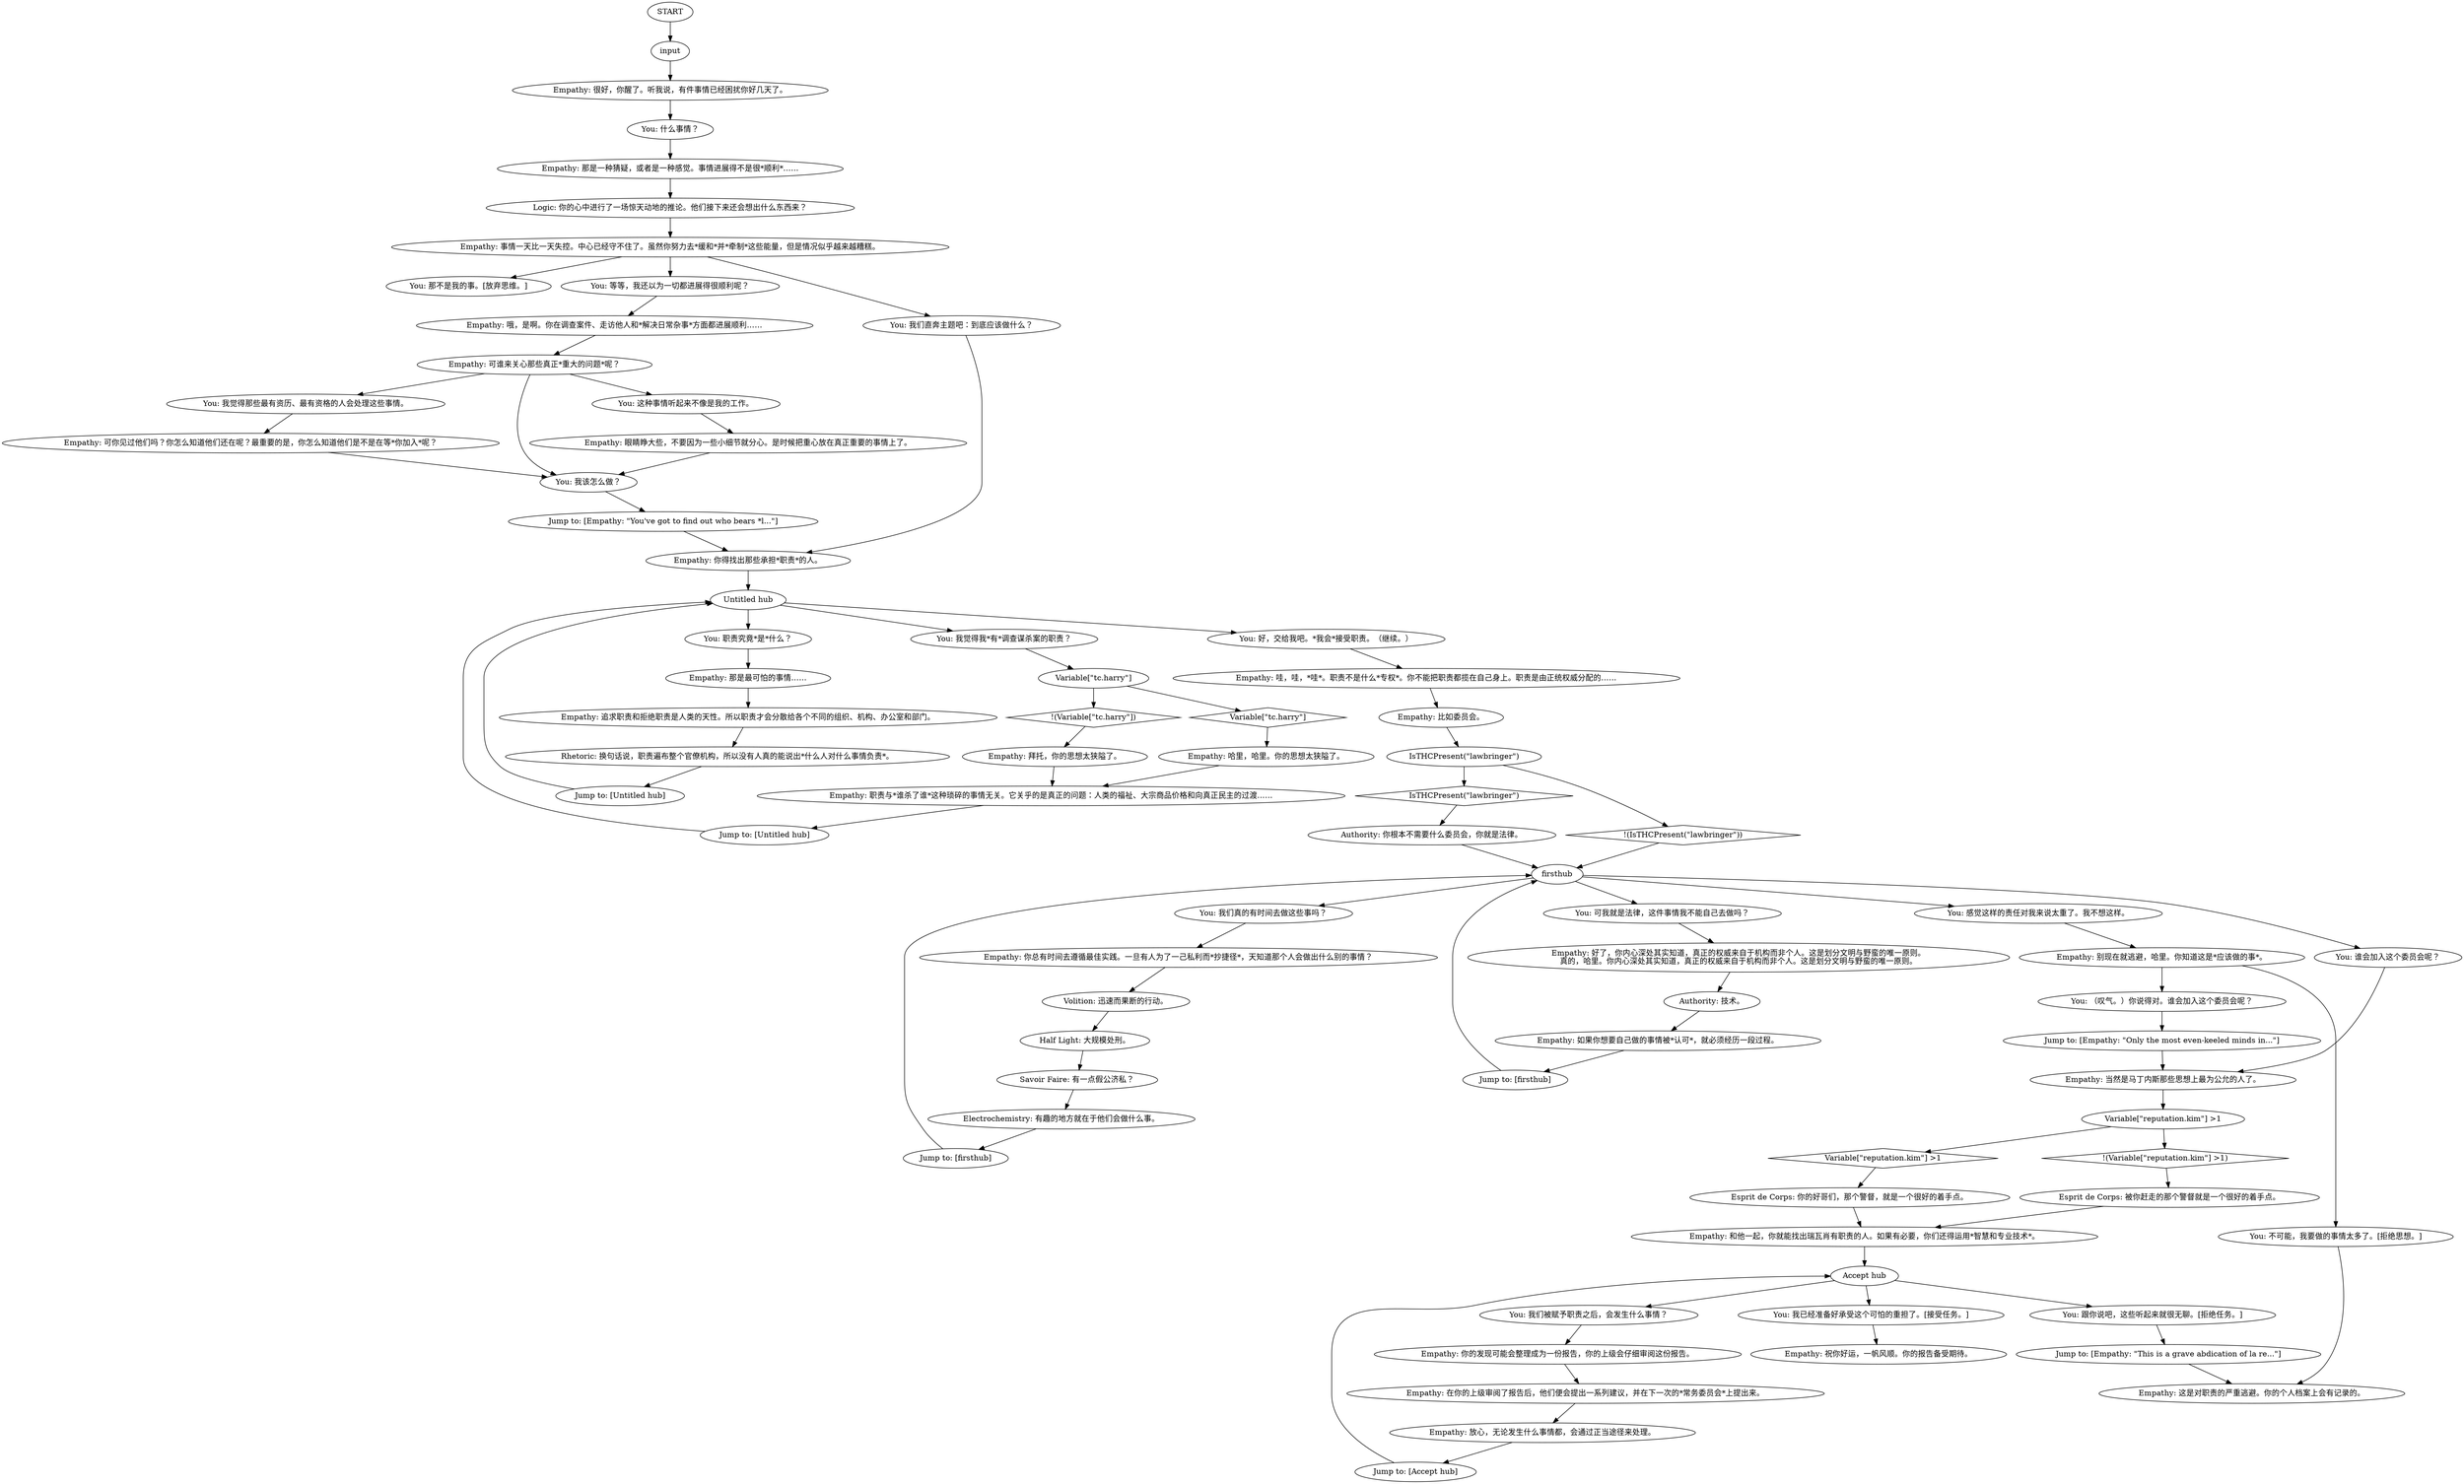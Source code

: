 # WHIRLING F2 ORB / Moralist Quest Initiation
# Empathy tells you it's time to take responsibility... by convening a committee to spread responsibility around.
# ==================================================
digraph G {
	  0 [label="START"];
	  1 [label="input"];
	  2 [label="Empathy: 很好，你醒了。听我说，有件事情已经困扰你好几天了。"];
	  3 [label="Empathy: 那是一种猜疑，或者是一种感觉。事情进展得不是很*顺利*……"];
	  4 [label="Empathy: 可谁来关心那些真正*重大的问题*呢？"];
	  5 [label="Empathy: 可你见过他们吗？你怎么知道他们还在呢？最重要的是，你怎么知道他们是不是在等*你加入*呢？"];
	  6 [label="Jump to: [Empathy: \"Only the most even-keeled minds in...\"]"];
	  7 [label="You: 那不是我的事。[放弃思维。]"];
	  8 [label="Empathy: 你得找出那些承担*职责*的人。"];
	  9 [label="You: 我觉得那些最有资历、最有资格的人会处理这些事情。"];
	  10 [label="Esprit de Corps: 你的好哥们，那个警督，就是一个很好的着手点。"];
	  11 [label="Variable[\"tc.harry\"]"];
	  12 [label="Variable[\"tc.harry\"]", shape=diamond];
	  13 [label="!(Variable[\"tc.harry\"])", shape=diamond];
	  14 [label="Empathy: 事情一天比一天失控。中心已经守不住了。虽然你努力去*缓和*并*牵制*这些能量，但是情况似乎越来越糟糕。"];
	  15 [label="You: 我该怎么做？"];
	  16 [label="Untitled hub"];
	  17 [label="You: 不可能，我要做的事情太多了。[拒绝思想。]"];
	  18 [label="Empathy: 好了，你内心深处其实知道，真正的权威来自于机构而非个人。这是划分文明与野蛮的唯一原则。\n真的，哈里。你内心深处其实知道，真正的权威来自于机构而非个人。这是划分文明与野蛮的唯一原则。"];
	  19 [label="Empathy: 如果你想要自己做的事情被*认可*，就必须经历一段过程。"];
	  20 [label="Esprit de Corps: 被你赶走的那个警督就是一个很好的着手点。"];
	  21 [label="Empathy: 哦，是啊。你在调查案件、走访他人和*解决日常杂事*方面都进展顺利……"];
	  22 [label="You: 职责究竟*是*什么？"];
	  23 [label="Empathy: 职责与*谁杀了谁*这种琐碎的事情无关。它关乎的是真正的问题：人类的福祉、大宗商品价格和向真正民主的过渡……"];
	  24 [label="Variable[\"reputation.kim\"] >1"];
	  25 [label="Variable[\"reputation.kim\"] >1", shape=diamond];
	  26 [label="!(Variable[\"reputation.kim\"] >1)", shape=diamond];
	  27 [label="Jump to: [Empathy: \"You've got to find out who bears *l...\"]"];
	  28 [label="You: 我觉得我*有*调查谋杀案的职责？"];
	  29 [label="IsTHCPresent(\"lawbringer\")"];
	  30 [label="IsTHCPresent(\"lawbringer\")", shape=diamond];
	  31 [label="!(IsTHCPresent(\"lawbringer\"))", shape=diamond];
	  32 [label="Empathy: 眼睛睁大些，不要因为一些小细节就分心。是时候把重心放在真正重要的事情上了。"];
	  33 [label="Empathy: 哇，哇，*哇*。职责不是什么*专权*。你不能把职责都揽在自己身上。职责是由正统权威分配的……"];
	  34 [label="You: 我们被赋予职责之后，会发生什么事情？"];
	  35 [label="You: 这种事情听起来不像是我的工作。"];
	  36 [label="You: 我们真的有时间去做这些事吗？"];
	  37 [label="Rhetoric: 换句话说，职责遍布整个官僚机构，所以没有人真的能说出*什么人对什么事情负责*。"];
	  38 [label="Authority: 你根本不需要什么委员会，你就是法律。"];
	  39 [label="Authority: 技术。"];
	  40 [label="Electrochemistry: 有趣的地方就在于他们会做什么事。"];
	  41 [label="Half Light: 大规模处刑。"];
	  42 [label="Savoir Faire: 有一点假公济私？"];
	  43 [label="You: 谁会加入这个委员会呢？"];
	  44 [label="Empathy: 当然是马丁内斯那些思想上最为公允的人了。"];
	  45 [label="Empathy: 和他一起，你就能找出瑞瓦肖有职责的人。如果有必要，你们还得运用*智慧和专业技术*。"];
	  46 [label="Empathy: 别现在就逃避，哈里。你知道这是*应该做的事*。"];
	  47 [label="You: 好，交给我吧。*我会*接受职责。（继续。）"];
	  48 [label="Accept hub"];
	  49 [label="Empathy: 放心，无论发生什么事情都，会通过正当途径来处理。"];
	  50 [label="Jump to: [Accept hub]"];
	  51 [label="You: 等等，我还以为一切都进展得很顺利呢？"];
	  52 [label="You: 可我就是法律，这件事情我不能自己去做吗？"];
	  53 [label="You: 感觉这样的责任对我来说太重了。我不想这样。"];
	  54 [label="Jump to: [Empathy: \"This is a grave abdication of la re...\"]"];
	  55 [label="Empathy: 追求职责和拒绝职责是人类的天性。所以职责才会分散给各个不同的组织、机构、办公室和部门。"];
	  56 [label="Empathy: 你的发现可能会整理成为一份报告，你的上级会仔细审阅这份报告。"];
	  57 [label="You: 什么事情？"];
	  58 [label="You: 我们直奔主题吧：到底应该做什么？"];
	  59 [label="Empathy: 那是最可怕的事情……"];
	  60 [label="You: 我已经准备好承受这个可怕的重担了。[接受任务。]"];
	  62 [label="Jump to: [firsthub]"];
	  63 [label="You: 跟你说吧，这些听起来就很无聊。[拒绝任务。]"];
	  64 [label="Empathy: 这是对职责的严重逃避。你的个人档案上会有记录的。"];
	  65 [label="Empathy: 拜托，你的思想太狭隘了。"];
	  66 [label="Jump to: [firsthub]"];
	  67 [label="Empathy: 哈里，哈里。你的思想太狭隘了。"];
	  68 [label="firsthub"];
	  69 [label="Empathy: 祝你好运，一帆风顺。你的报告备受期待。"];
	  70 [label="You: （叹气。）你说得对。谁会加入这个委员会呢？"];
	  71 [label="Empathy: 比如委员会。"];
	  72 [label="Volition: 迅速而果断的行动。"];
	  73 [label="Logic: 你的心中进行了一场惊天动地的推论。他们接下来还会想出什么东西来？"];
	  74 [label="Jump to: [Untitled hub]"];
	  75 [label="Empathy: 你总有时间去遵循最佳实践。一旦有人为了一己私利而*抄捷径*，天知道那个人会做出什么别的事情？"];
	  76 [label="Empathy: 在你的上级审阅了报告后，他们便会提出一系列建议，并在下一次的*常务委员会*上提出来。"];
	  77 [label="Jump to: [Untitled hub]"];
	  0 -> 1
	  1 -> 2
	  2 -> 57
	  3 -> 73
	  4 -> 9
	  4 -> 35
	  4 -> 15
	  5 -> 15
	  6 -> 44
	  8 -> 16
	  9 -> 5
	  10 -> 45
	  11 -> 12
	  11 -> 13
	  12 -> 67
	  13 -> 65
	  14 -> 58
	  14 -> 51
	  14 -> 7
	  15 -> 27
	  16 -> 28
	  16 -> 22
	  16 -> 47
	  17 -> 64
	  18 -> 39
	  19 -> 66
	  20 -> 45
	  21 -> 4
	  22 -> 59
	  23 -> 77
	  24 -> 25
	  24 -> 26
	  25 -> 10
	  26 -> 20
	  27 -> 8
	  28 -> 11
	  29 -> 30
	  29 -> 31
	  30 -> 38
	  31 -> 68
	  32 -> 15
	  33 -> 71
	  34 -> 56
	  35 -> 32
	  36 -> 75
	  37 -> 74
	  38 -> 68
	  39 -> 19
	  40 -> 62
	  41 -> 42
	  42 -> 40
	  43 -> 44
	  44 -> 24
	  45 -> 48
	  46 -> 17
	  46 -> 70
	  47 -> 33
	  48 -> 34
	  48 -> 60
	  48 -> 63
	  49 -> 50
	  50 -> 48
	  51 -> 21
	  52 -> 18
	  53 -> 46
	  54 -> 64
	  55 -> 37
	  56 -> 76
	  57 -> 3
	  58 -> 8
	  59 -> 55
	  60 -> 69
	  62 -> 68
	  63 -> 54
	  65 -> 23
	  66 -> 68
	  67 -> 23
	  68 -> 43
	  68 -> 52
	  68 -> 53
	  68 -> 36
	  70 -> 6
	  71 -> 29
	  72 -> 41
	  73 -> 14
	  74 -> 16
	  75 -> 72
	  76 -> 49
	  77 -> 16
}

